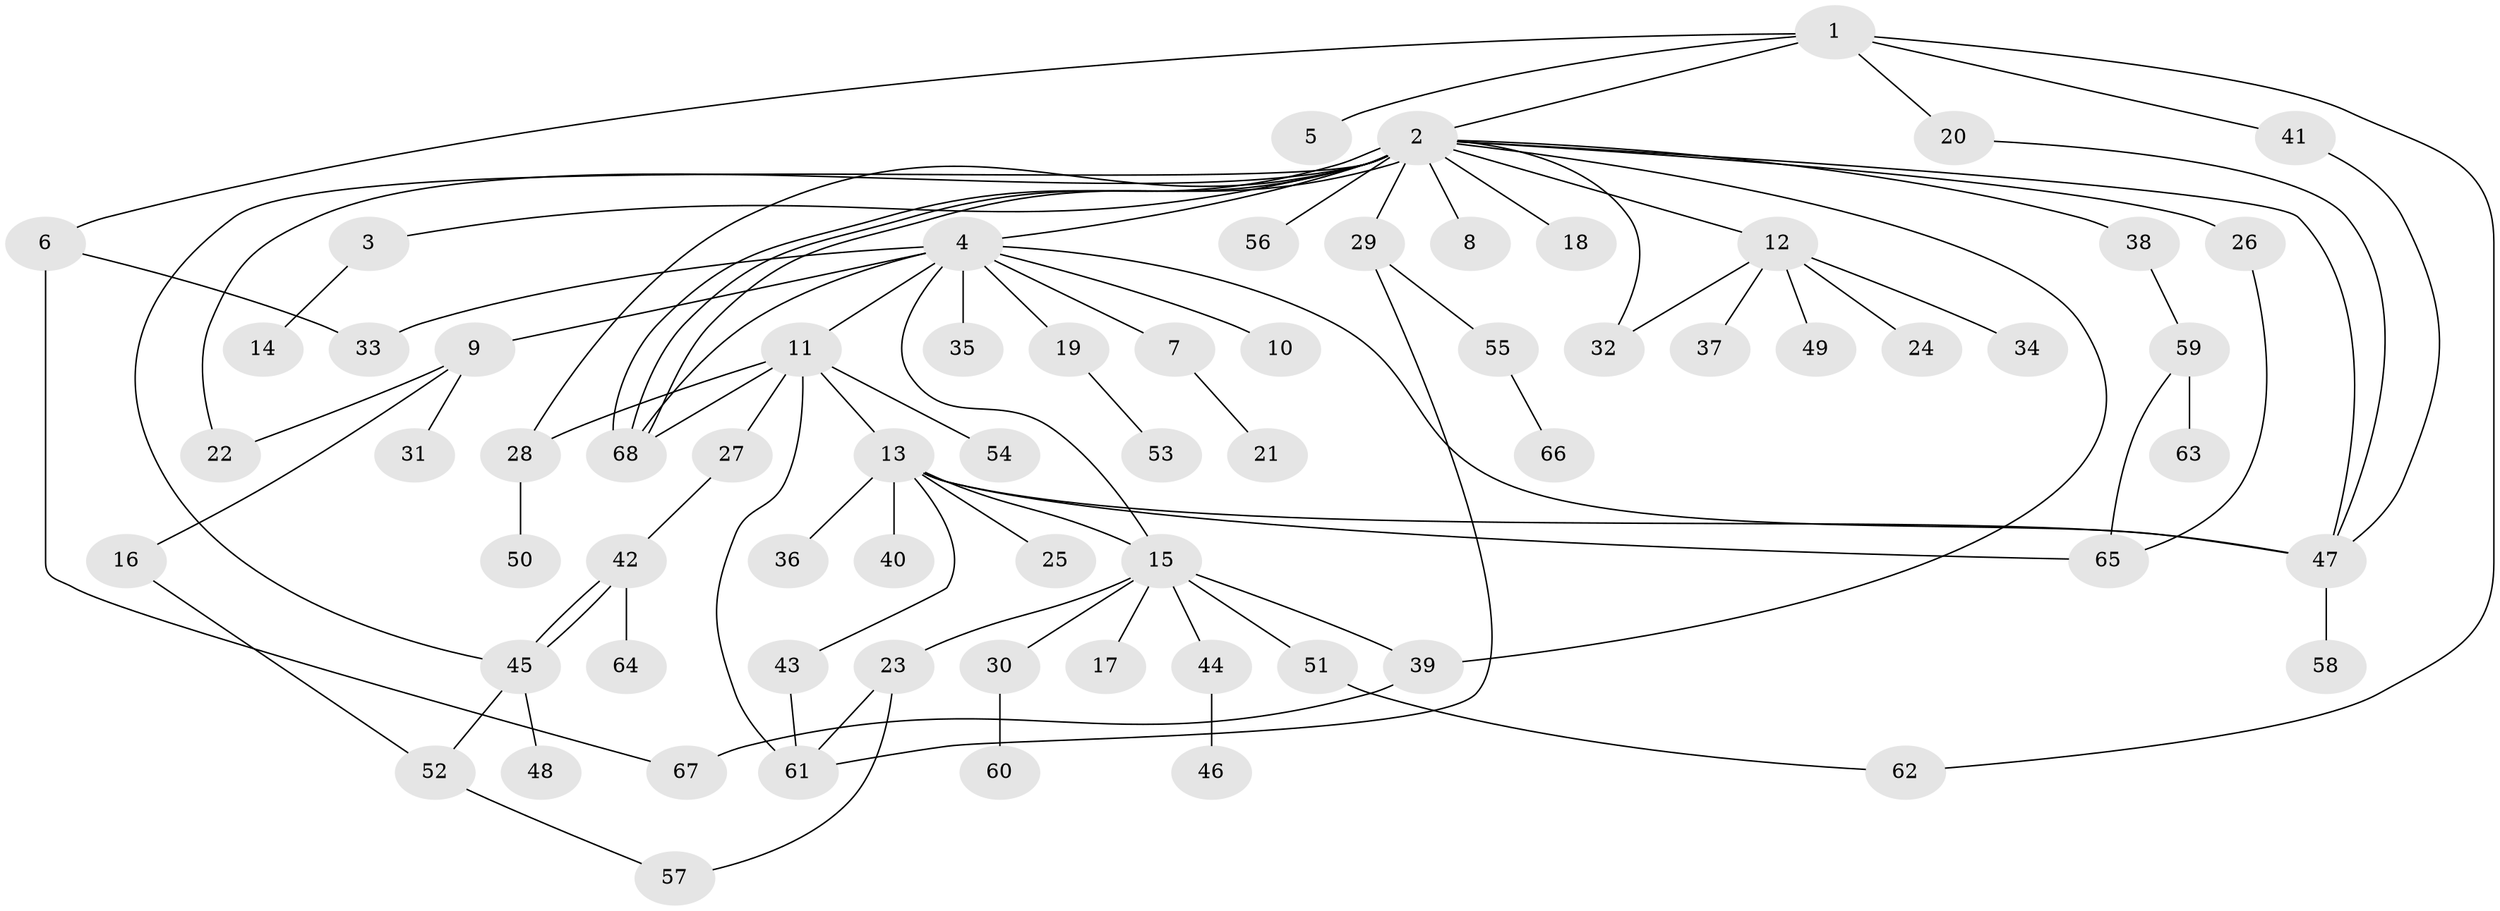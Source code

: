 // coarse degree distribution, {2: 0.13333333333333333, 3: 0.2, 1: 0.3333333333333333, 9: 0.03333333333333333, 4: 0.13333333333333333, 6: 0.06666666666666667, 15: 0.03333333333333333, 5: 0.03333333333333333, 7: 0.03333333333333333}
// Generated by graph-tools (version 1.1) at 2025/36/03/04/25 23:36:57]
// undirected, 68 vertices, 92 edges
graph export_dot {
  node [color=gray90,style=filled];
  1;
  2;
  3;
  4;
  5;
  6;
  7;
  8;
  9;
  10;
  11;
  12;
  13;
  14;
  15;
  16;
  17;
  18;
  19;
  20;
  21;
  22;
  23;
  24;
  25;
  26;
  27;
  28;
  29;
  30;
  31;
  32;
  33;
  34;
  35;
  36;
  37;
  38;
  39;
  40;
  41;
  42;
  43;
  44;
  45;
  46;
  47;
  48;
  49;
  50;
  51;
  52;
  53;
  54;
  55;
  56;
  57;
  58;
  59;
  60;
  61;
  62;
  63;
  64;
  65;
  66;
  67;
  68;
  1 -- 2;
  1 -- 5;
  1 -- 6;
  1 -- 20;
  1 -- 41;
  1 -- 62;
  2 -- 3;
  2 -- 4;
  2 -- 8;
  2 -- 12;
  2 -- 18;
  2 -- 22;
  2 -- 26;
  2 -- 28;
  2 -- 29;
  2 -- 32;
  2 -- 38;
  2 -- 39;
  2 -- 45;
  2 -- 47;
  2 -- 56;
  2 -- 68;
  2 -- 68;
  2 -- 68;
  3 -- 14;
  4 -- 7;
  4 -- 9;
  4 -- 10;
  4 -- 11;
  4 -- 15;
  4 -- 19;
  4 -- 33;
  4 -- 35;
  4 -- 47;
  4 -- 68;
  6 -- 33;
  6 -- 67;
  7 -- 21;
  9 -- 16;
  9 -- 22;
  9 -- 31;
  11 -- 13;
  11 -- 27;
  11 -- 28;
  11 -- 54;
  11 -- 61;
  11 -- 68;
  12 -- 24;
  12 -- 32;
  12 -- 34;
  12 -- 37;
  12 -- 49;
  13 -- 15;
  13 -- 25;
  13 -- 36;
  13 -- 40;
  13 -- 43;
  13 -- 47;
  13 -- 65;
  15 -- 17;
  15 -- 23;
  15 -- 30;
  15 -- 39;
  15 -- 44;
  15 -- 51;
  16 -- 52;
  19 -- 53;
  20 -- 47;
  23 -- 57;
  23 -- 61;
  26 -- 65;
  27 -- 42;
  28 -- 50;
  29 -- 55;
  29 -- 61;
  30 -- 60;
  38 -- 59;
  39 -- 67;
  41 -- 47;
  42 -- 45;
  42 -- 45;
  42 -- 64;
  43 -- 61;
  44 -- 46;
  45 -- 48;
  45 -- 52;
  47 -- 58;
  51 -- 62;
  52 -- 57;
  55 -- 66;
  59 -- 63;
  59 -- 65;
}

